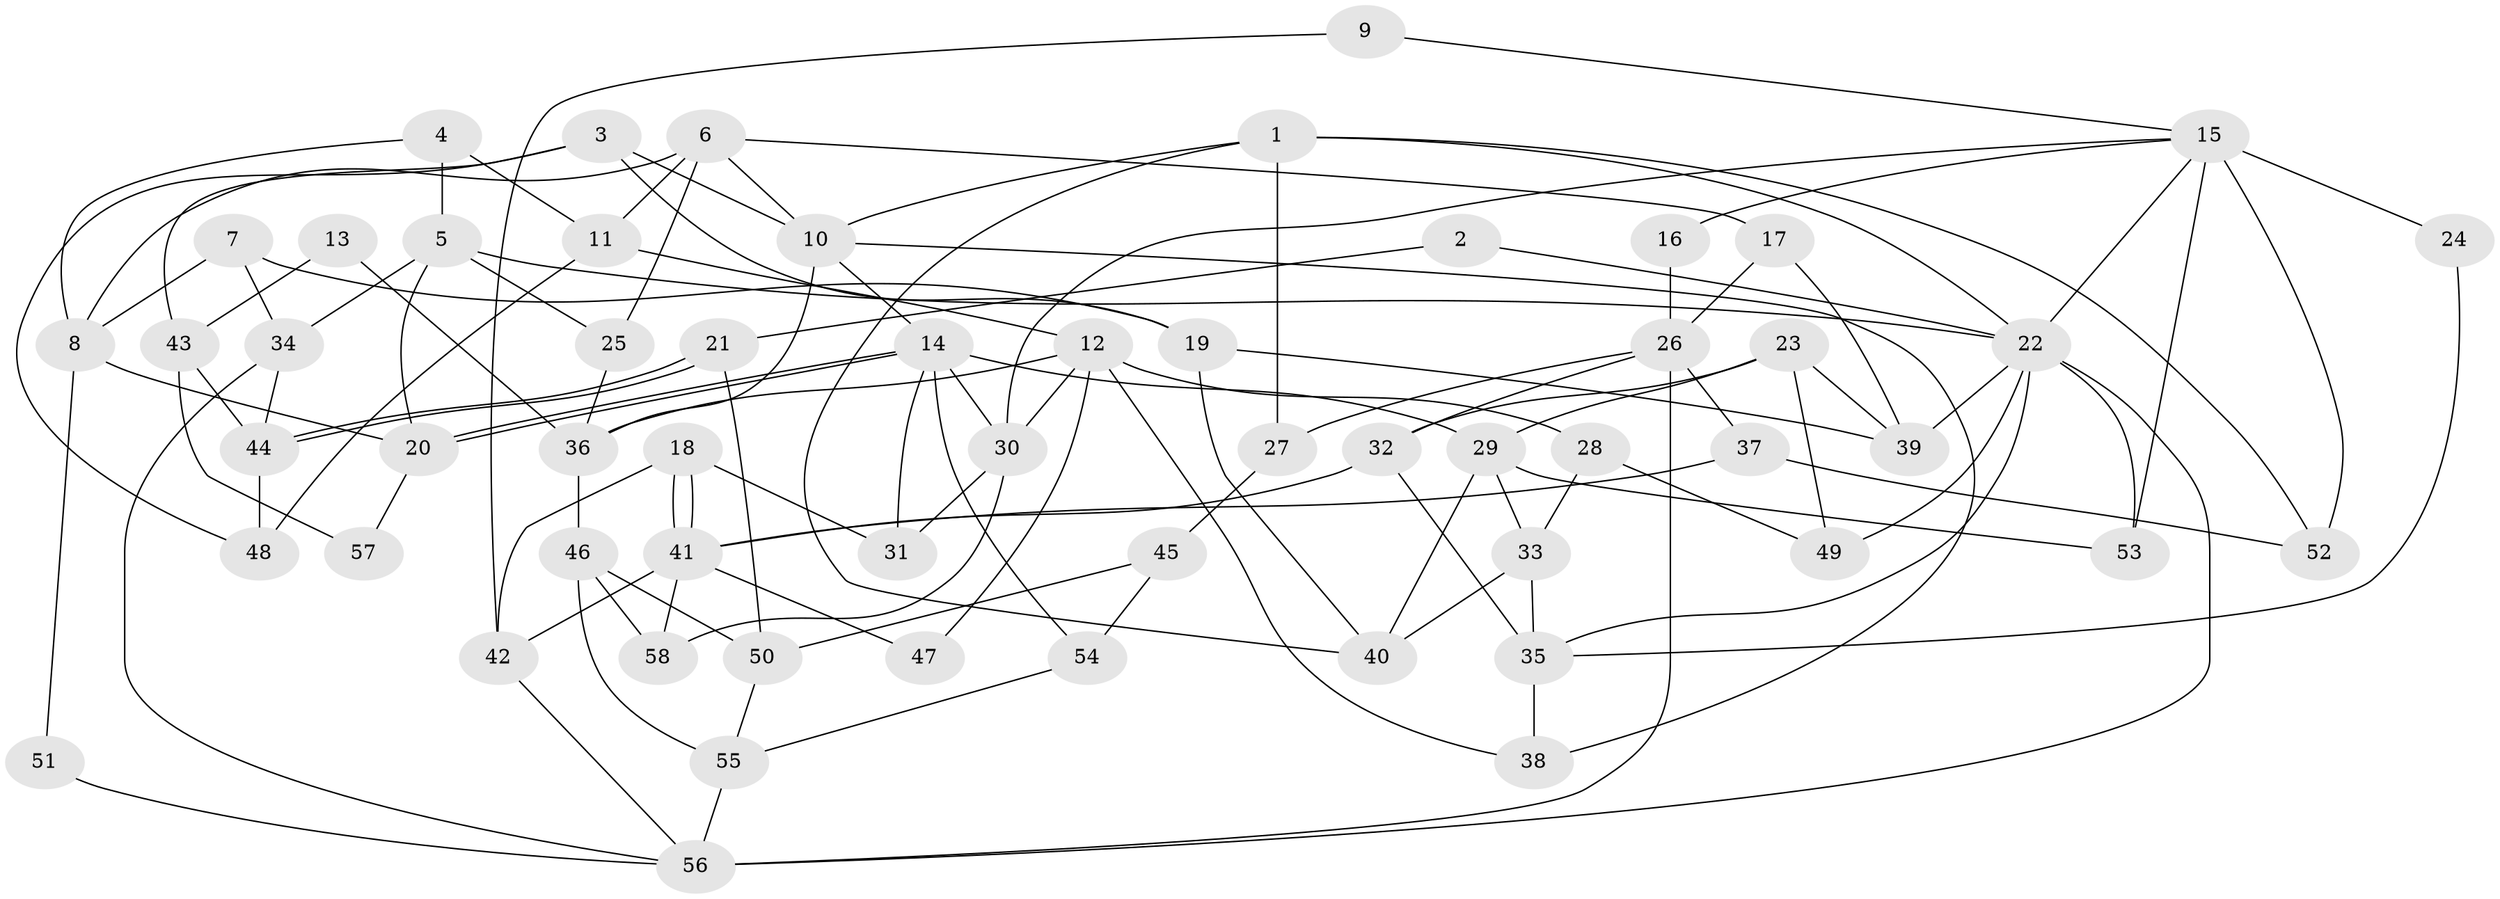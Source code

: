 // coarse degree distribution, {2: 0.125, 6: 0.25, 4: 0.125, 8: 0.041666666666666664, 5: 0.16666666666666666, 7: 0.041666666666666664, 3: 0.16666666666666666, 10: 0.041666666666666664, 9: 0.041666666666666664}
// Generated by graph-tools (version 1.1) at 2025/37/03/04/25 23:37:06]
// undirected, 58 vertices, 116 edges
graph export_dot {
  node [color=gray90,style=filled];
  1;
  2;
  3;
  4;
  5;
  6;
  7;
  8;
  9;
  10;
  11;
  12;
  13;
  14;
  15;
  16;
  17;
  18;
  19;
  20;
  21;
  22;
  23;
  24;
  25;
  26;
  27;
  28;
  29;
  30;
  31;
  32;
  33;
  34;
  35;
  36;
  37;
  38;
  39;
  40;
  41;
  42;
  43;
  44;
  45;
  46;
  47;
  48;
  49;
  50;
  51;
  52;
  53;
  54;
  55;
  56;
  57;
  58;
  1 -- 22;
  1 -- 40;
  1 -- 10;
  1 -- 27;
  1 -- 52;
  2 -- 21;
  2 -- 22;
  3 -- 19;
  3 -- 48;
  3 -- 10;
  3 -- 43;
  4 -- 5;
  4 -- 8;
  4 -- 11;
  5 -- 25;
  5 -- 20;
  5 -- 22;
  5 -- 34;
  6 -- 10;
  6 -- 11;
  6 -- 8;
  6 -- 17;
  6 -- 25;
  7 -- 19;
  7 -- 34;
  7 -- 8;
  8 -- 20;
  8 -- 51;
  9 -- 15;
  9 -- 42;
  10 -- 14;
  10 -- 36;
  10 -- 38;
  11 -- 12;
  11 -- 48;
  12 -- 30;
  12 -- 38;
  12 -- 28;
  12 -- 36;
  12 -- 47;
  13 -- 43;
  13 -- 36;
  14 -- 20;
  14 -- 20;
  14 -- 29;
  14 -- 30;
  14 -- 31;
  14 -- 54;
  15 -- 22;
  15 -- 52;
  15 -- 16;
  15 -- 24;
  15 -- 30;
  15 -- 53;
  16 -- 26;
  17 -- 39;
  17 -- 26;
  18 -- 41;
  18 -- 41;
  18 -- 31;
  18 -- 42;
  19 -- 40;
  19 -- 39;
  20 -- 57;
  21 -- 50;
  21 -- 44;
  21 -- 44;
  22 -- 56;
  22 -- 35;
  22 -- 39;
  22 -- 49;
  22 -- 53;
  23 -- 32;
  23 -- 29;
  23 -- 39;
  23 -- 49;
  24 -- 35;
  25 -- 36;
  26 -- 32;
  26 -- 27;
  26 -- 37;
  26 -- 56;
  27 -- 45;
  28 -- 49;
  28 -- 33;
  29 -- 53;
  29 -- 33;
  29 -- 40;
  30 -- 31;
  30 -- 58;
  32 -- 35;
  32 -- 41;
  33 -- 35;
  33 -- 40;
  34 -- 56;
  34 -- 44;
  35 -- 38;
  36 -- 46;
  37 -- 41;
  37 -- 52;
  41 -- 58;
  41 -- 42;
  41 -- 47;
  42 -- 56;
  43 -- 44;
  43 -- 57;
  44 -- 48;
  45 -- 54;
  45 -- 50;
  46 -- 55;
  46 -- 50;
  46 -- 58;
  50 -- 55;
  51 -- 56;
  54 -- 55;
  55 -- 56;
}
